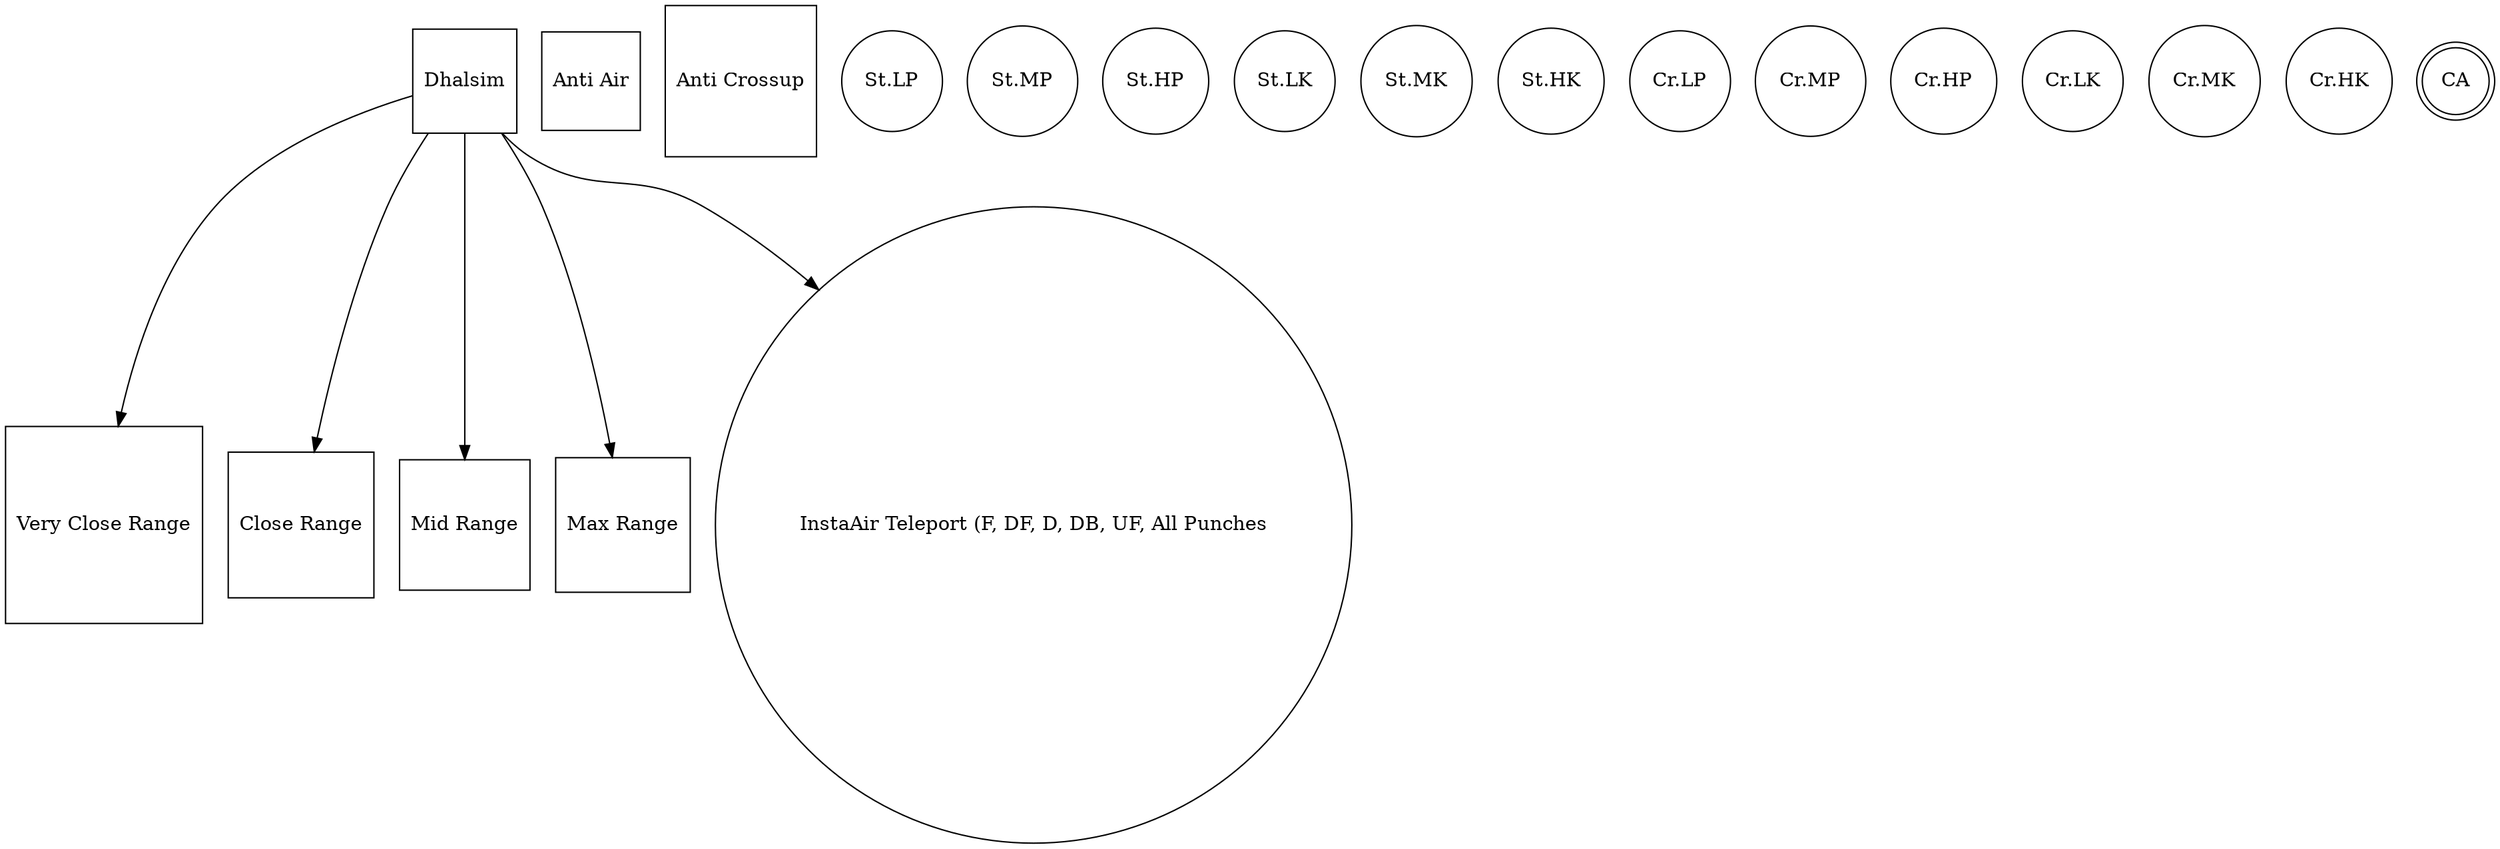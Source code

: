 digraph dfa {
  "Dhalsim" [shape=square]
  "Very Close Range" [shape=square]
  "Close Range" [shape=square]
  "Mid Range" [shape=square]
  "Max Range" [shape=square]
  "Anti Air" [shape=square]
  "Anti Crossup" [shape=square]
  "St.LP" [shape=circle]
  "St.MP" [shape=circle]
  "St.HP" [shape=circle]
  "St.LK" [shape=circle]
  "St.MK" [shape=circle]
  "St.HK" [shape=circle]
  "Cr.LP" [shape=circle]
  "Cr.MP" [shape=circle]
  "Cr.HP" [shape=circle]
  "Cr.LK" [shape=circle]
  "Cr.MK" [shape=circle]
  "Cr.HK" [shape=circle]
  "CA" [shape=doublecircle]
  "InstaAir Teleport (F, DF, D, DB, UF, All Punches" [shape=circle]
  
  "Dhalsim" -> "Very Close Range"
  "Dhalsim" -> "Close Range"
  "Dhalsim" -> "Mid Range"
  "Dhalsim" -> "Max Range"

  "Dhalsim" -> "InstaAir Teleport (F, DF, D, DB, UF, All Punches"

}
